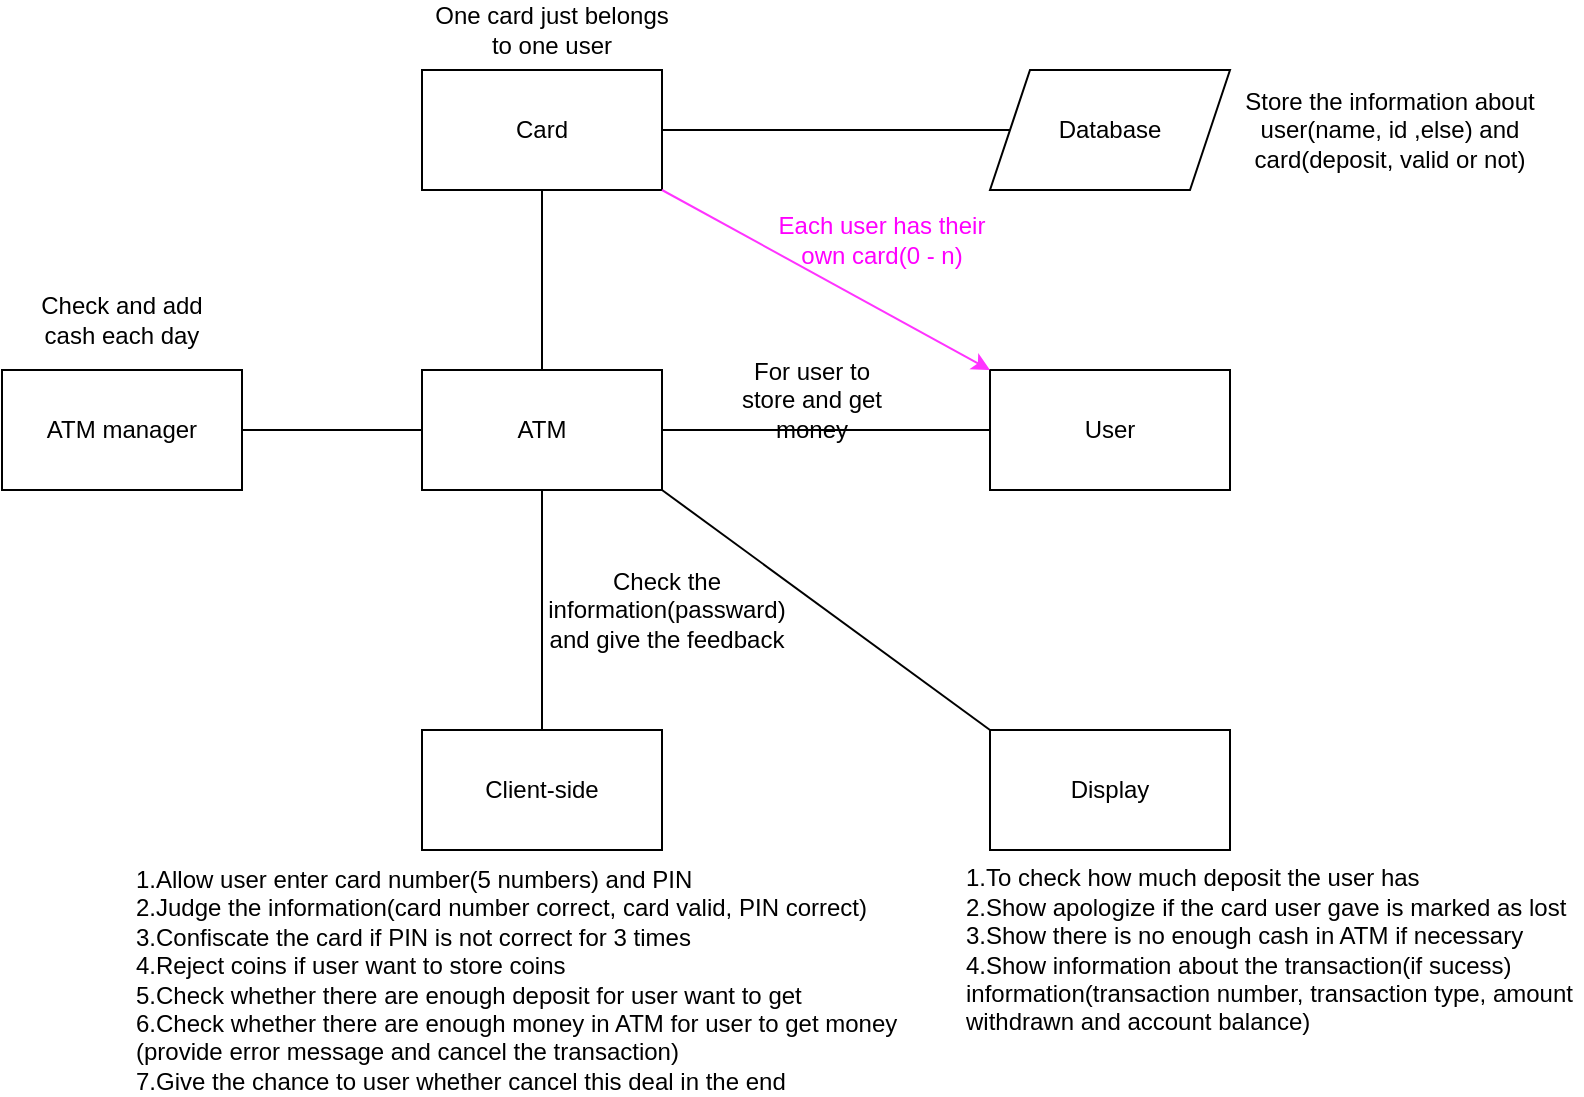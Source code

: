 <mxfile version="14.9.9" type="github">
  <diagram id="jMYbxj11P97IXhtgL7Tx" name="Page-1">
    <mxGraphModel dx="1082" dy="536" grid="1" gridSize="10" guides="1" tooltips="1" connect="1" arrows="1" fold="1" page="1" pageScale="1" pageWidth="827" pageHeight="1169" math="0" shadow="0">
      <root>
        <mxCell id="0" />
        <mxCell id="1" parent="0" />
        <mxCell id="VcB-9IwK9p8fEHal2fNu-3" style="edgeStyle=orthogonalEdgeStyle;rounded=0;orthogonalLoop=1;jettySize=auto;html=1;exitX=1;exitY=1;exitDx=0;exitDy=0;entryX=0.5;entryY=1;entryDx=0;entryDy=0;" edge="1" parent="1">
          <mxGeometry relative="1" as="geometry">
            <mxPoint x="310" y="330" as="sourcePoint" />
            <mxPoint x="290" y="330" as="targetPoint" />
          </mxGeometry>
        </mxCell>
        <mxCell id="VcB-9IwK9p8fEHal2fNu-4" value="User" style="rounded=0;whiteSpace=wrap;html=1;fillColor=#FFFFFF;" vertex="1" parent="1">
          <mxGeometry x="504" y="320" width="120" height="60" as="geometry" />
        </mxCell>
        <mxCell id="VcB-9IwK9p8fEHal2fNu-5" value="Card" style="rounded=0;whiteSpace=wrap;html=1;fillColor=#FFFFFF;gradientColor=none;" vertex="1" parent="1">
          <mxGeometry x="220" y="170" width="120" height="60" as="geometry" />
        </mxCell>
        <mxCell id="VcB-9IwK9p8fEHal2fNu-9" value="&lt;font color=&quot;#FF00FF&quot;&gt;Each user has their own card(0 - n)&lt;/font&gt;" style="text;html=1;strokeColor=none;fillColor=none;align=center;verticalAlign=middle;whiteSpace=wrap;rounded=0;" vertex="1" parent="1">
          <mxGeometry x="395" y="220" width="110" height="70" as="geometry" />
        </mxCell>
        <mxCell id="VcB-9IwK9p8fEHal2fNu-10" value="Database" style="shape=parallelogram;perimeter=parallelogramPerimeter;whiteSpace=wrap;html=1;fixedSize=1;fillColor=#FFFFFF;gradientColor=none;" vertex="1" parent="1">
          <mxGeometry x="504" y="170" width="120" height="60" as="geometry" />
        </mxCell>
        <mxCell id="VcB-9IwK9p8fEHal2fNu-12" value="" style="endArrow=none;html=1;entryX=1;entryY=0.5;entryDx=0;entryDy=0;exitX=0;exitY=0.5;exitDx=0;exitDy=0;" edge="1" parent="1" source="VcB-9IwK9p8fEHal2fNu-10" target="VcB-9IwK9p8fEHal2fNu-5">
          <mxGeometry width="50" height="50" relative="1" as="geometry">
            <mxPoint x="390" y="420" as="sourcePoint" />
            <mxPoint x="440" y="370" as="targetPoint" />
          </mxGeometry>
        </mxCell>
        <mxCell id="VcB-9IwK9p8fEHal2fNu-13" value="ATM" style="rounded=0;whiteSpace=wrap;html=1;fillColor=#FFFFFF;gradientColor=none;" vertex="1" parent="1">
          <mxGeometry x="220" y="320" width="120" height="60" as="geometry" />
        </mxCell>
        <mxCell id="VcB-9IwK9p8fEHal2fNu-14" value="One card just belongs to one user" style="text;html=1;strokeColor=none;fillColor=none;align=center;verticalAlign=middle;whiteSpace=wrap;rounded=0;" vertex="1" parent="1">
          <mxGeometry x="220" y="140" width="130" height="20" as="geometry" />
        </mxCell>
        <mxCell id="VcB-9IwK9p8fEHal2fNu-15" value="" style="endArrow=none;html=1;exitX=1;exitY=0.5;exitDx=0;exitDy=0;entryX=0;entryY=0.5;entryDx=0;entryDy=0;" edge="1" parent="1" source="VcB-9IwK9p8fEHal2fNu-13" target="VcB-9IwK9p8fEHal2fNu-4">
          <mxGeometry width="50" height="50" relative="1" as="geometry">
            <mxPoint x="440" y="370" as="sourcePoint" />
            <mxPoint x="490" y="320" as="targetPoint" />
          </mxGeometry>
        </mxCell>
        <mxCell id="VcB-9IwK9p8fEHal2fNu-16" value="For user to store and get money" style="text;html=1;strokeColor=none;fillColor=none;align=center;verticalAlign=middle;whiteSpace=wrap;rounded=0;" vertex="1" parent="1">
          <mxGeometry x="370" y="320" width="90" height="30" as="geometry" />
        </mxCell>
        <mxCell id="VcB-9IwK9p8fEHal2fNu-17" value="Store the information about user(name, id ,else) and card(deposit, valid or not)" style="text;html=1;strokeColor=none;fillColor=none;align=center;verticalAlign=middle;whiteSpace=wrap;rounded=0;" vertex="1" parent="1">
          <mxGeometry x="624" y="180" width="160" height="40" as="geometry" />
        </mxCell>
        <mxCell id="VcB-9IwK9p8fEHal2fNu-18" value="Client-side" style="rounded=0;whiteSpace=wrap;html=1;fillColor=#FFFFFF;gradientColor=none;" vertex="1" parent="1">
          <mxGeometry x="220" y="500" width="120" height="60" as="geometry" />
        </mxCell>
        <mxCell id="VcB-9IwK9p8fEHal2fNu-19" value="" style="endArrow=none;html=1;entryX=0.5;entryY=1;entryDx=0;entryDy=0;exitX=0.5;exitY=0;exitDx=0;exitDy=0;" edge="1" parent="1" source="VcB-9IwK9p8fEHal2fNu-18" target="VcB-9IwK9p8fEHal2fNu-13">
          <mxGeometry width="50" height="50" relative="1" as="geometry">
            <mxPoint x="360" y="450" as="sourcePoint" />
            <mxPoint x="410" y="400" as="targetPoint" />
          </mxGeometry>
        </mxCell>
        <mxCell id="VcB-9IwK9p8fEHal2fNu-20" value="Check the information(passward) and give the feedback" style="text;html=1;strokeColor=none;fillColor=none;align=center;verticalAlign=middle;whiteSpace=wrap;rounded=0;" vertex="1" parent="1">
          <mxGeometry x="290" y="420" width="105" height="40" as="geometry" />
        </mxCell>
        <mxCell id="VcB-9IwK9p8fEHal2fNu-21" value="Display" style="rounded=0;whiteSpace=wrap;html=1;fillColor=#FFFFFF;gradientColor=none;" vertex="1" parent="1">
          <mxGeometry x="504" y="500" width="120" height="60" as="geometry" />
        </mxCell>
        <mxCell id="VcB-9IwK9p8fEHal2fNu-22" value="" style="endArrow=none;html=1;entryX=1;entryY=1;entryDx=0;entryDy=0;exitX=0;exitY=0;exitDx=0;exitDy=0;" edge="1" parent="1" source="VcB-9IwK9p8fEHal2fNu-21" target="VcB-9IwK9p8fEHal2fNu-13">
          <mxGeometry width="50" height="50" relative="1" as="geometry">
            <mxPoint x="360" y="450" as="sourcePoint" />
            <mxPoint x="410" y="400" as="targetPoint" />
          </mxGeometry>
        </mxCell>
        <mxCell id="VcB-9IwK9p8fEHal2fNu-23" value="&lt;div align=&quot;left&quot;&gt;1.To check how much deposit the user has&lt;/div&gt;&lt;div align=&quot;left&quot;&gt;2.Show apologize if the card user gave is marked as lost&lt;/div&gt;&lt;div align=&quot;left&quot;&gt;3.Show there is no enough cash in ATM if necessary&lt;br&gt;&lt;/div&gt;&lt;div align=&quot;left&quot;&gt;4.Show information about the transaction(if sucess)&lt;/div&gt;&lt;div align=&quot;left&quot;&gt;information(transaction number, transaction type, amount withdrawn and account balance)&lt;br&gt;&lt;/div&gt;" style="text;html=1;strokeColor=none;fillColor=none;align=left;verticalAlign=middle;whiteSpace=wrap;rounded=0;" vertex="1" parent="1">
          <mxGeometry x="490" y="560" width="310" height="100" as="geometry" />
        </mxCell>
        <mxCell id="VcB-9IwK9p8fEHal2fNu-24" value="&lt;div align=&quot;left&quot;&gt;1.Allow user enter card number(5 numbers) and PIN&lt;br&gt;&lt;/div&gt;&lt;div align=&quot;left&quot;&gt;2.Judge the information(card number correct, card valid, PIN correct)&lt;br&gt;&lt;/div&gt;&lt;div align=&quot;left&quot;&gt;3.Confiscate the card if PIN is not correct for 3 times&lt;br&gt;&lt;/div&gt;&lt;div align=&quot;left&quot;&gt;4.Reject coins if user want to store coins&lt;br&gt;&lt;/div&gt;&lt;div align=&quot;left&quot;&gt;5.Check whether there are enough deposit for user want to get&lt;/div&gt;&lt;div align=&quot;left&quot;&gt;6.Check whether there are enough money in ATM for user to get money&lt;/div&gt;&lt;div align=&quot;left&quot;&gt;(provide error message and cancel the transaction)&lt;br&gt;&lt;/div&gt;&lt;div align=&quot;left&quot;&gt;7.Give the chance to user whether cancel this deal in the end&lt;/div&gt;" style="text;html=1;strokeColor=none;fillColor=none;align=left;verticalAlign=middle;whiteSpace=wrap;rounded=0;" vertex="1" parent="1">
          <mxGeometry x="75" y="570" width="385" height="110" as="geometry" />
        </mxCell>
        <mxCell id="VcB-9IwK9p8fEHal2fNu-25" value="" style="endArrow=none;html=1;exitX=0.5;exitY=0;exitDx=0;exitDy=0;" edge="1" parent="1" source="VcB-9IwK9p8fEHal2fNu-13" target="VcB-9IwK9p8fEHal2fNu-5">
          <mxGeometry width="50" height="50" relative="1" as="geometry">
            <mxPoint x="380" y="450" as="sourcePoint" />
            <mxPoint x="430" y="400" as="targetPoint" />
          </mxGeometry>
        </mxCell>
        <mxCell id="VcB-9IwK9p8fEHal2fNu-26" value="" style="endArrow=classic;html=1;entryX=0;entryY=0;entryDx=0;entryDy=0;exitX=1;exitY=1;exitDx=0;exitDy=0;strokeColor=#FF33FF;" edge="1" parent="1" source="VcB-9IwK9p8fEHal2fNu-5" target="VcB-9IwK9p8fEHal2fNu-4">
          <mxGeometry width="50" height="50" relative="1" as="geometry">
            <mxPoint x="380" y="420" as="sourcePoint" />
            <mxPoint x="430" y="370" as="targetPoint" />
          </mxGeometry>
        </mxCell>
        <mxCell id="VcB-9IwK9p8fEHal2fNu-27" value="ATM manager" style="rounded=0;whiteSpace=wrap;html=1;fillColor=#FFFFFF;gradientColor=none;" vertex="1" parent="1">
          <mxGeometry x="10" y="320" width="120" height="60" as="geometry" />
        </mxCell>
        <mxCell id="VcB-9IwK9p8fEHal2fNu-28" value="" style="endArrow=none;html=1;entryX=1;entryY=0.5;entryDx=0;entryDy=0;exitX=0;exitY=0.5;exitDx=0;exitDy=0;" edge="1" parent="1" source="VcB-9IwK9p8fEHal2fNu-13" target="VcB-9IwK9p8fEHal2fNu-27">
          <mxGeometry width="50" height="50" relative="1" as="geometry">
            <mxPoint x="360" y="430" as="sourcePoint" />
            <mxPoint x="410" y="380" as="targetPoint" />
          </mxGeometry>
        </mxCell>
        <mxCell id="VcB-9IwK9p8fEHal2fNu-29" value="Check and add cash each day" style="text;html=1;strokeColor=none;fillColor=none;align=center;verticalAlign=middle;whiteSpace=wrap;rounded=0;" vertex="1" parent="1">
          <mxGeometry x="20" y="280" width="100" height="30" as="geometry" />
        </mxCell>
      </root>
    </mxGraphModel>
  </diagram>
</mxfile>
